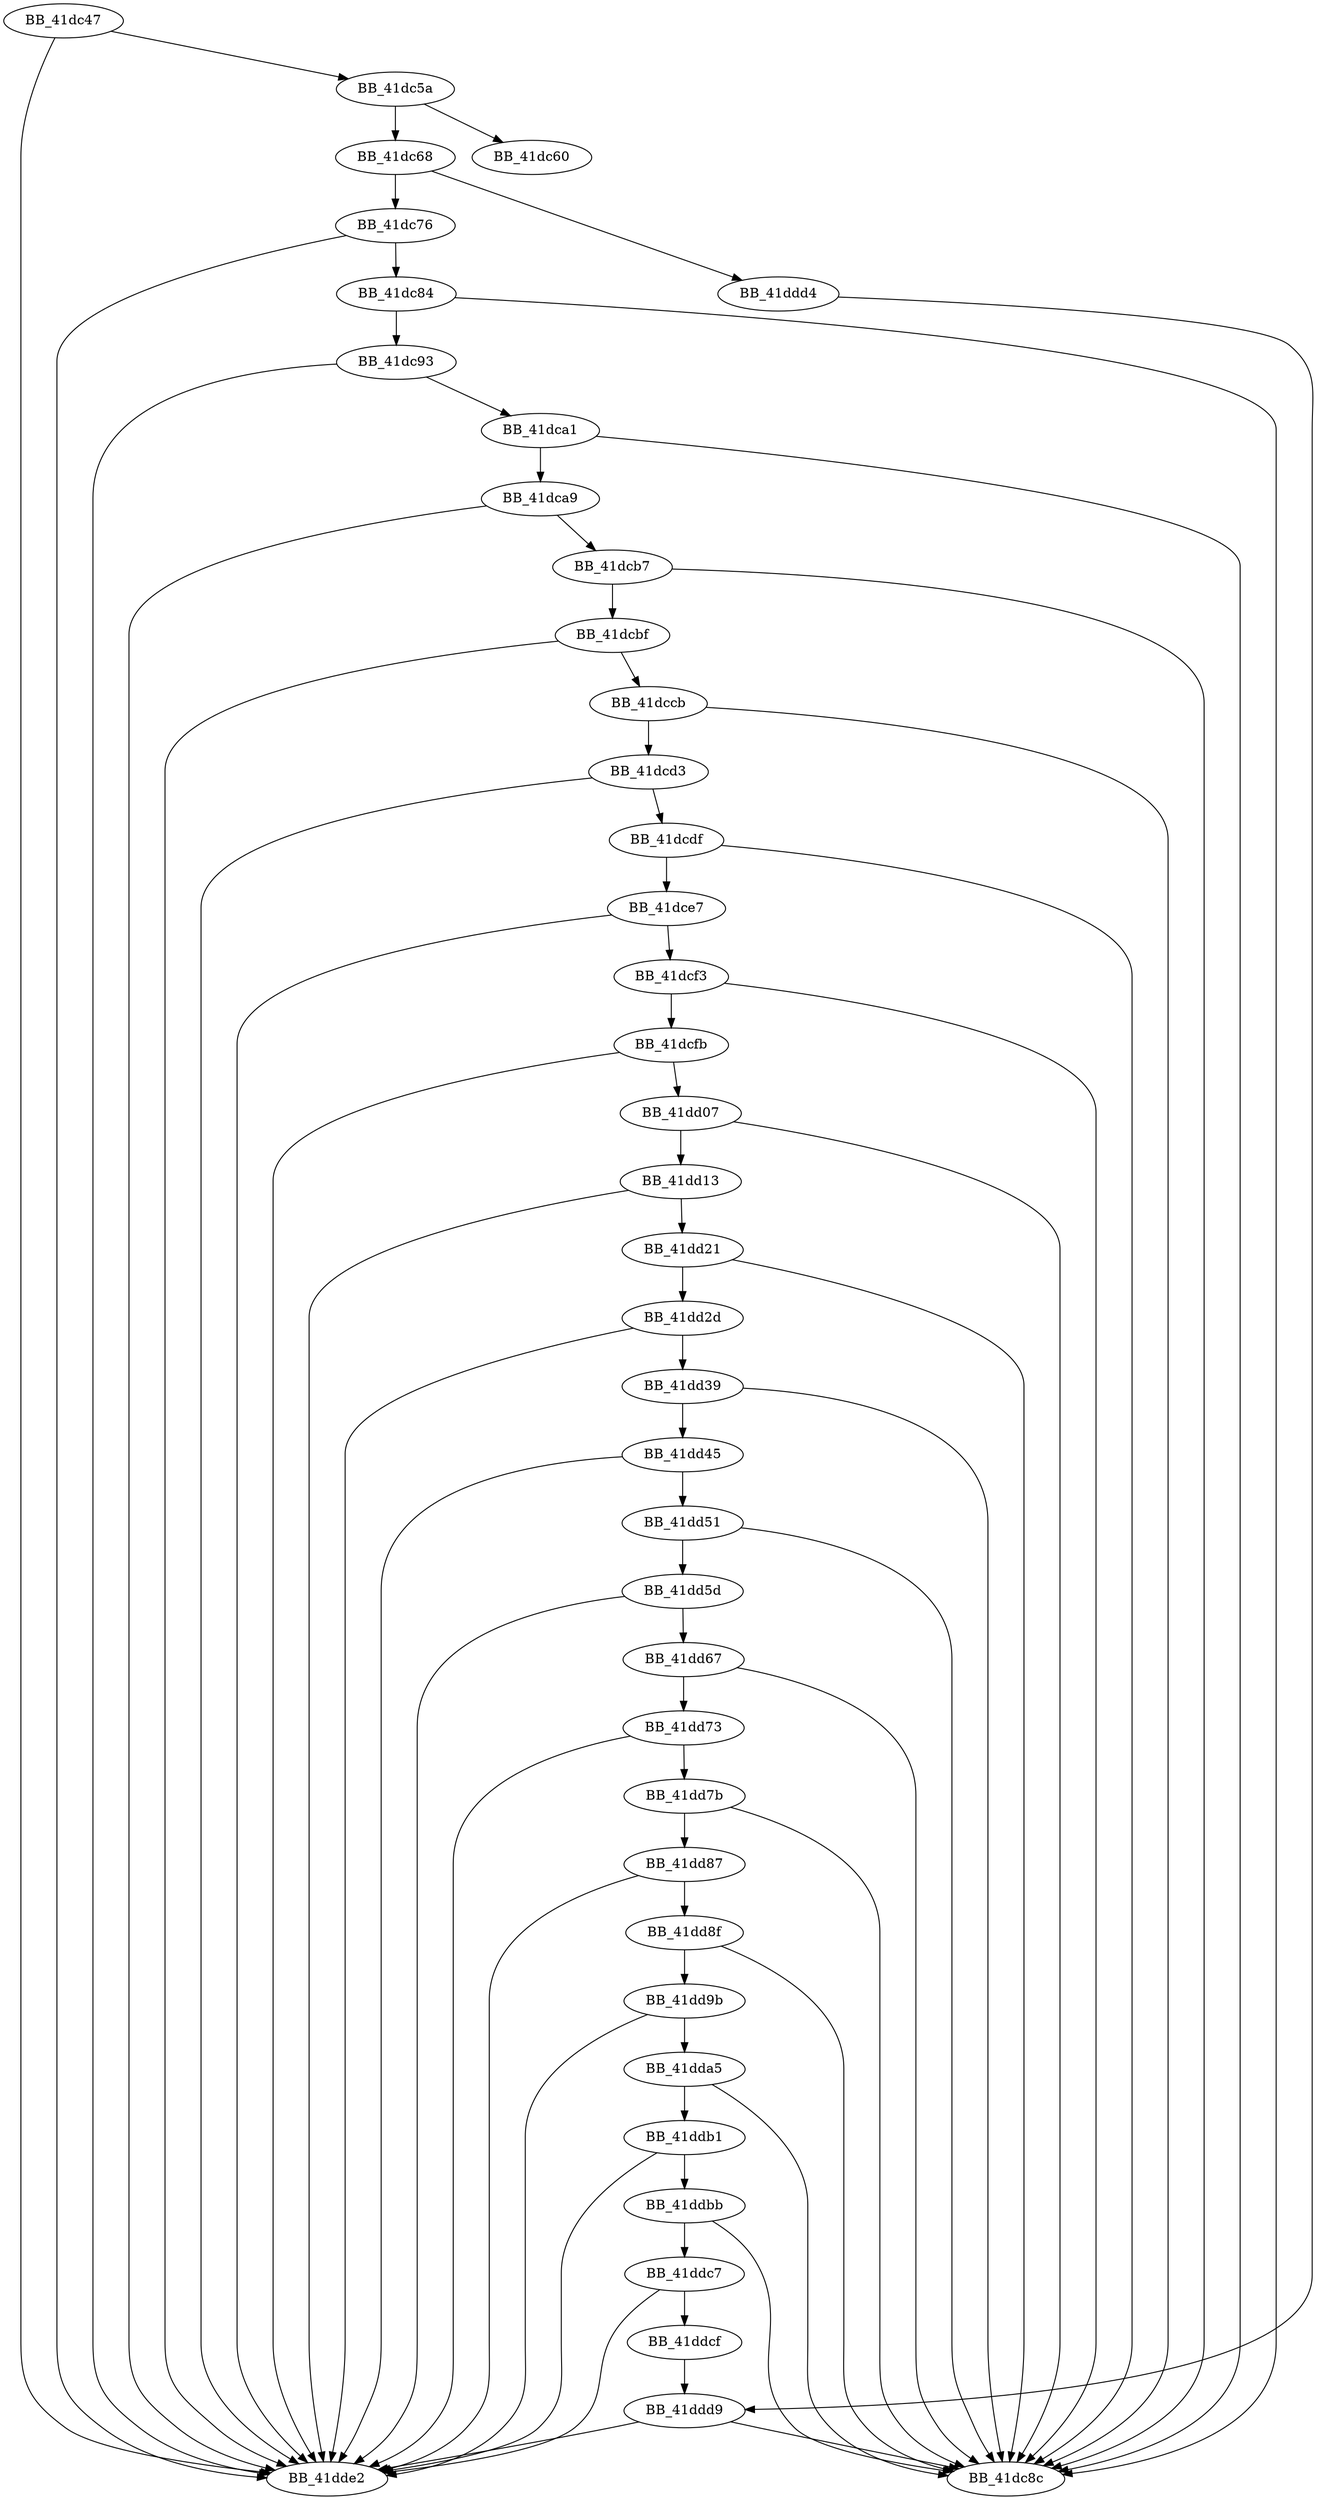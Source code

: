 DiGraph __wchartodigit{
BB_41dc47->BB_41dc5a
BB_41dc47->BB_41dde2
BB_41dc5a->BB_41dc60
BB_41dc5a->BB_41dc68
BB_41dc68->BB_41dc76
BB_41dc68->BB_41ddd4
BB_41dc76->BB_41dc84
BB_41dc76->BB_41dde2
BB_41dc84->BB_41dc8c
BB_41dc84->BB_41dc93
BB_41dc93->BB_41dca1
BB_41dc93->BB_41dde2
BB_41dca1->BB_41dc8c
BB_41dca1->BB_41dca9
BB_41dca9->BB_41dcb7
BB_41dca9->BB_41dde2
BB_41dcb7->BB_41dc8c
BB_41dcb7->BB_41dcbf
BB_41dcbf->BB_41dccb
BB_41dcbf->BB_41dde2
BB_41dccb->BB_41dc8c
BB_41dccb->BB_41dcd3
BB_41dcd3->BB_41dcdf
BB_41dcd3->BB_41dde2
BB_41dcdf->BB_41dc8c
BB_41dcdf->BB_41dce7
BB_41dce7->BB_41dcf3
BB_41dce7->BB_41dde2
BB_41dcf3->BB_41dc8c
BB_41dcf3->BB_41dcfb
BB_41dcfb->BB_41dd07
BB_41dcfb->BB_41dde2
BB_41dd07->BB_41dc8c
BB_41dd07->BB_41dd13
BB_41dd13->BB_41dd21
BB_41dd13->BB_41dde2
BB_41dd21->BB_41dc8c
BB_41dd21->BB_41dd2d
BB_41dd2d->BB_41dd39
BB_41dd2d->BB_41dde2
BB_41dd39->BB_41dc8c
BB_41dd39->BB_41dd45
BB_41dd45->BB_41dd51
BB_41dd45->BB_41dde2
BB_41dd51->BB_41dc8c
BB_41dd51->BB_41dd5d
BB_41dd5d->BB_41dd67
BB_41dd5d->BB_41dde2
BB_41dd67->BB_41dc8c
BB_41dd67->BB_41dd73
BB_41dd73->BB_41dd7b
BB_41dd73->BB_41dde2
BB_41dd7b->BB_41dc8c
BB_41dd7b->BB_41dd87
BB_41dd87->BB_41dd8f
BB_41dd87->BB_41dde2
BB_41dd8f->BB_41dc8c
BB_41dd8f->BB_41dd9b
BB_41dd9b->BB_41dda5
BB_41dd9b->BB_41dde2
BB_41dda5->BB_41dc8c
BB_41dda5->BB_41ddb1
BB_41ddb1->BB_41ddbb
BB_41ddb1->BB_41dde2
BB_41ddbb->BB_41dc8c
BB_41ddbb->BB_41ddc7
BB_41ddc7->BB_41ddcf
BB_41ddc7->BB_41dde2
BB_41ddcf->BB_41ddd9
BB_41ddd4->BB_41ddd9
BB_41ddd9->BB_41dc8c
BB_41ddd9->BB_41dde2
}

